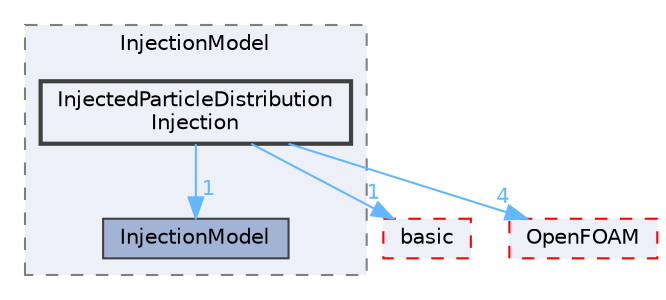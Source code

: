 digraph "src/lagrangian/intermediate/submodels/Kinematic/InjectionModel/InjectedParticleDistributionInjection"
{
 // LATEX_PDF_SIZE
  bgcolor="transparent";
  edge [fontname=Helvetica,fontsize=10,labelfontname=Helvetica,labelfontsize=10];
  node [fontname=Helvetica,fontsize=10,shape=box,height=0.2,width=0.4];
  compound=true
  subgraph clusterdir_2c52a1c2f0c7ead309c5b735cade1a7e {
    graph [ bgcolor="#edf0f7", pencolor="grey50", label="InjectionModel", fontname=Helvetica,fontsize=10 style="filled,dashed", URL="dir_2c52a1c2f0c7ead309c5b735cade1a7e.html",tooltip=""]
  dir_ee3de75dfe155d4ca6e4529231428527 [label="InjectionModel", fillcolor="#a2b4d6", color="grey25", style="filled", URL="dir_ee3de75dfe155d4ca6e4529231428527.html",tooltip=""];
  dir_746e1ddef99f5159f1feb90531441ae0 [label="InjectedParticleDistribution\lInjection", fillcolor="#edf0f7", color="grey25", style="filled,bold", URL="dir_746e1ddef99f5159f1feb90531441ae0.html",tooltip=""];
  }
  dir_584e0ab0901b4327f36f4285cac7f2f8 [label="basic", fillcolor="#edf0f7", color="red", style="filled,dashed", URL="dir_584e0ab0901b4327f36f4285cac7f2f8.html",tooltip=""];
  dir_c5473ff19b20e6ec4dfe5c310b3778a8 [label="OpenFOAM", fillcolor="#edf0f7", color="red", style="filled,dashed", URL="dir_c5473ff19b20e6ec4dfe5c310b3778a8.html",tooltip=""];
  dir_746e1ddef99f5159f1feb90531441ae0->dir_584e0ab0901b4327f36f4285cac7f2f8 [headlabel="1", labeldistance=1.5 headhref="dir_001853_000211.html" href="dir_001853_000211.html" color="steelblue1" fontcolor="steelblue1"];
  dir_746e1ddef99f5159f1feb90531441ae0->dir_c5473ff19b20e6ec4dfe5c310b3778a8 [headlabel="4", labeldistance=1.5 headhref="dir_001853_002695.html" href="dir_001853_002695.html" color="steelblue1" fontcolor="steelblue1"];
  dir_746e1ddef99f5159f1feb90531441ae0->dir_ee3de75dfe155d4ca6e4529231428527 [headlabel="1", labeldistance=1.5 headhref="dir_001853_001856.html" href="dir_001853_001856.html" color="steelblue1" fontcolor="steelblue1"];
}
